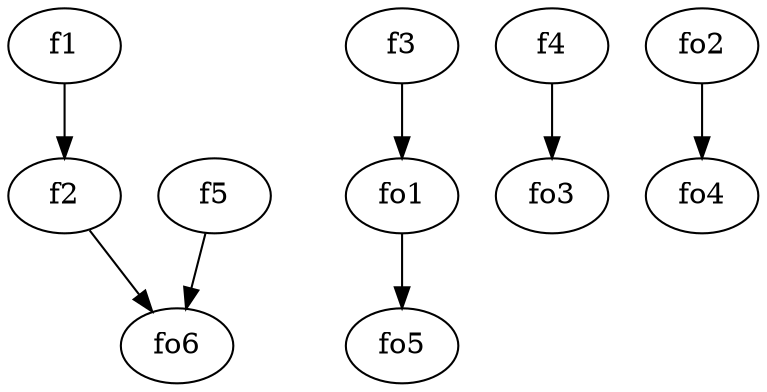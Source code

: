 strict digraph  {
f1;
f2;
f3;
f4;
f5;
fo1;
fo2;
fo3;
fo4;
fo5;
fo6;
f1 -> f2  [weight=2];
f2 -> fo6  [weight=2];
f3 -> fo1  [weight=2];
f4 -> fo3  [weight=2];
f5 -> fo6  [weight=2];
fo1 -> fo5  [weight=2];
fo2 -> fo4  [weight=2];
}
